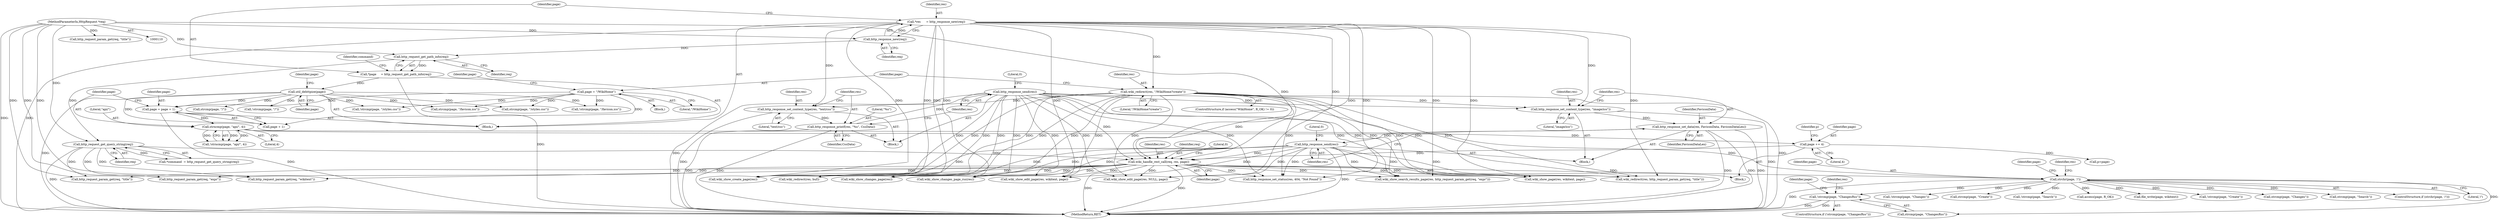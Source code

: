 digraph "0_didiwiki_5e5c796617e1712905dc5462b94bd5e6c08d15ea@API" {
"1000255" [label="(Call,!strcmp(page, \"ChangesRss\"))"];
"1000230" [label="(Call,strchr(page, '/'))"];
"1000193" [label="(Call,strncmp(page, \"api/\", 4))"];
"1000186" [label="(Call,page = page + 1)"];
"1000149" [label="(Call,page = \"/WikiHome\")"];
"1000132" [label="(Call,util_dehttpize(page))"];
"1000119" [label="(Call,*page     = http_request_get_path_info(req))"];
"1000121" [label="(Call,http_request_get_path_info(req))"];
"1000116" [label="(Call,http_response_new(req))"];
"1000111" [label="(MethodParameterIn,HttpRequest *req)"];
"1000223" [label="(Call,wiki_handle_rest_call(req, res, page))"];
"1000126" [label="(Call,http_request_get_query_string(req))"];
"1000165" [label="(Call,http_response_send(res))"];
"1000161" [label="(Call,http_response_printf(res, \"%s\", CssData))"];
"1000158" [label="(Call,http_response_set_content_type(res, \"text/css\"))"];
"1000114" [label="(Call,*res      = http_response_new(req))"];
"1000146" [label="(Call,wiki_redirect(res, \"/WikiHome?create\"))"];
"1000182" [label="(Call,http_response_send(res))"];
"1000178" [label="(Call,http_response_set_data(res, FaviconData, FaviconDataLen))"];
"1000175" [label="(Call,http_response_set_content_type(res, \"image/ico\"))"];
"1000199" [label="(Call,page += 4)"];
"1000183" [label="(Identifier,res)"];
"1000179" [label="(Identifier,res)"];
"1000168" [label="(Literal,0)"];
"1000223" [label="(Call,wiki_handle_rest_call(req, res, page))"];
"1000137" [label="(Identifier,page)"];
"1000159" [label="(Identifier,res)"];
"1000150" [label="(Identifier,page)"];
"1000140" [label="(ControlStructure,if (access(\"WikiHome\", R_OK) != 0))"];
"1000162" [label="(Identifier,res)"];
"1000187" [label="(Identifier,page)"];
"1000196" [label="(Literal,4)"];
"1000230" [label="(Call,strchr(page, '/'))"];
"1000330" [label="(Call,wiki_show_edit_page(res, wikitext, page))"];
"1000185" [label="(Literal,0)"];
"1000157" [label="(Block,)"];
"1000139" [label="(Block,)"];
"1000147" [label="(Identifier,res)"];
"1000348" [label="(Call,wiki_show_edit_page(res, NULL, page))"];
"1000178" [label="(Call,http_response_set_data(res, FaviconData, FaviconDataLen))"];
"1000193" [label="(Call,strncmp(page, \"api/\", 4))"];
"1000199" [label="(Call,page += 4)"];
"1000226" [label="(Identifier,page)"];
"1000117" [label="(Identifier,req)"];
"1000276" [label="(Call,!strcmp(page, \"Create\"))"];
"1000285" [label="(Call,http_request_param_get(req, \"title\"))"];
"1000120" [label="(Identifier,page)"];
"1000175" [label="(Call,http_response_set_content_type(res, \"image/ico\"))"];
"1000194" [label="(Identifier,page)"];
"1000171" [label="(Call,strcmp(page, \"/favicon.ico\"))"];
"1000163" [label="(Literal,\"%s\")"];
"1000231" [label="(Identifier,page)"];
"1000181" [label="(Identifier,FaviconDataLen)"];
"1000247" [label="(Call,strcmp(page, \"Changes\"))"];
"1000126" [label="(Call,http_request_get_query_string(req))"];
"1000234" [label="(Call,http_response_set_status(res, 404, \"Not Found\"))"];
"1000271" [label="(Call,http_request_param_get(req, \"expr\"))"];
"1000265" [label="(Call,strcmp(page, \"Search\"))"];
"1000192" [label="(Call,!strncmp(page, \"api/\", 4))"];
"1000305" [label="(Call,http_request_param_get(req, \"wikitext\"))"];
"1000229" [label="(ControlStructure,if (strchr(page, '/')))"];
"1000225" [label="(Identifier,res)"];
"1000186" [label="(Call,page = page + 1)"];
"1000292" [label="(Call,http_request_param_get(req, \"title\"))"];
"1000119" [label="(Call,*page     = http_request_get_path_info(req))"];
"1000248" [label="(Identifier,page)"];
"1000148" [label="(Literal,\"/WikiHome?create\")"];
"1000232" [label="(Literal,'/')"];
"1000266" [label="(Identifier,page)"];
"1000261" [label="(Identifier,res)"];
"1000269" [label="(Call,wiki_show_search_results_page(res, http_request_param_get(req, \"expr\")))"];
"1000151" [label="(Literal,\"/WikiHome\")"];
"1000201" [label="(Literal,4)"];
"1000336" [label="(Call,wiki_show_page(res, wikitext, page))"];
"1000136" [label="(Call,strcmp(page, \"/\"))"];
"1000132" [label="(Call,util_dehttpize(page))"];
"1000166" [label="(Identifier,res)"];
"1000135" [label="(Call,!strcmp(page, \"/\"))"];
"1000114" [label="(Call,*res      = http_response_new(req))"];
"1000154" [label="(Call,strcmp(page, \"/styles.css\"))"];
"1000177" [label="(Literal,\"image/ico\")"];
"1000122" [label="(Identifier,req)"];
"1000363" [label="(MethodReturn,RET)"];
"1000246" [label="(Call,!strcmp(page, \"Changes\"))"];
"1000133" [label="(Identifier,page)"];
"1000290" [label="(Call,wiki_redirect(res, http_request_param_get(req, \"title\")))"];
"1000277" [label="(Call,strcmp(page, \"Create\"))"];
"1000170" [label="(Call,!strcmp(page, \"/favicon.ico\"))"];
"1000264" [label="(Call,!strcmp(page, \"Search\"))"];
"1000164" [label="(Identifier,CssData)"];
"1000180" [label="(Identifier,FaviconData)"];
"1000297" [label="(Call,wiki_show_create_page(res))"];
"1000112" [label="(Block,)"];
"1000146" [label="(Call,wiki_redirect(res, \"/WikiHome?create\"))"];
"1000116" [label="(Call,http_response_new(req))"];
"1000254" [label="(ControlStructure,if (!strcmp(page, \"ChangesRss\")))"];
"1000161" [label="(Call,http_response_printf(res, \"%s\", CssData))"];
"1000360" [label="(Call,wiki_redirect(res, buf))"];
"1000204" [label="(Identifier,p)"];
"1000235" [label="(Identifier,res)"];
"1000315" [label="(Call,access(page, R_OK))"];
"1000310" [label="(Call,file_write(page, wikitext))"];
"1000256" [label="(Call,strcmp(page, \"ChangesRss\"))"];
"1000111" [label="(MethodParameterIn,HttpRequest *req)"];
"1000203" [label="(Call,p=page)"];
"1000155" [label="(Identifier,page)"];
"1000153" [label="(Call,!strcmp(page, \"/styles.css\"))"];
"1000251" [label="(Call,wiki_show_changes_page(res))"];
"1000174" [label="(Block,)"];
"1000125" [label="(Identifier,command)"];
"1000224" [label="(Identifier,req)"];
"1000255" [label="(Call,!strcmp(page, \"ChangesRss\"))"];
"1000115" [label="(Identifier,res)"];
"1000121" [label="(Call,http_request_get_path_info(req))"];
"1000195" [label="(Literal,\"api/\")"];
"1000160" [label="(Literal,\"text/css\")"];
"1000176" [label="(Identifier,res)"];
"1000127" [label="(Identifier,req)"];
"1000165" [label="(Call,http_response_send(res))"];
"1000188" [label="(Call,page + 1)"];
"1000158" [label="(Call,http_response_set_content_type(res, \"text/css\"))"];
"1000200" [label="(Identifier,page)"];
"1000228" [label="(Literal,0)"];
"1000149" [label="(Call,page = \"/WikiHome\")"];
"1000260" [label="(Call,wiki_show_changes_page_rss(res))"];
"1000197" [label="(Block,)"];
"1000182" [label="(Call,http_response_send(res))"];
"1000124" [label="(Call,*command  = http_request_get_query_string(req))"];
"1000255" -> "1000254"  [label="AST: "];
"1000255" -> "1000256"  [label="CFG: "];
"1000256" -> "1000255"  [label="AST: "];
"1000261" -> "1000255"  [label="CFG: "];
"1000266" -> "1000255"  [label="CFG: "];
"1000255" -> "1000363"  [label="DDG: "];
"1000255" -> "1000363"  [label="DDG: "];
"1000230" -> "1000255"  [label="DDG: "];
"1000230" -> "1000229"  [label="AST: "];
"1000230" -> "1000232"  [label="CFG: "];
"1000231" -> "1000230"  [label="AST: "];
"1000232" -> "1000230"  [label="AST: "];
"1000235" -> "1000230"  [label="CFG: "];
"1000248" -> "1000230"  [label="CFG: "];
"1000230" -> "1000363"  [label="DDG: "];
"1000193" -> "1000230"  [label="DDG: "];
"1000223" -> "1000230"  [label="DDG: "];
"1000230" -> "1000246"  [label="DDG: "];
"1000230" -> "1000247"  [label="DDG: "];
"1000230" -> "1000256"  [label="DDG: "];
"1000230" -> "1000264"  [label="DDG: "];
"1000230" -> "1000265"  [label="DDG: "];
"1000230" -> "1000276"  [label="DDG: "];
"1000230" -> "1000277"  [label="DDG: "];
"1000230" -> "1000310"  [label="DDG: "];
"1000230" -> "1000315"  [label="DDG: "];
"1000193" -> "1000192"  [label="AST: "];
"1000193" -> "1000196"  [label="CFG: "];
"1000194" -> "1000193"  [label="AST: "];
"1000195" -> "1000193"  [label="AST: "];
"1000196" -> "1000193"  [label="AST: "];
"1000192" -> "1000193"  [label="CFG: "];
"1000193" -> "1000192"  [label="DDG: "];
"1000193" -> "1000192"  [label="DDG: "];
"1000193" -> "1000192"  [label="DDG: "];
"1000186" -> "1000193"  [label="DDG: "];
"1000193" -> "1000199"  [label="DDG: "];
"1000186" -> "1000112"  [label="AST: "];
"1000186" -> "1000188"  [label="CFG: "];
"1000187" -> "1000186"  [label="AST: "];
"1000188" -> "1000186"  [label="AST: "];
"1000194" -> "1000186"  [label="CFG: "];
"1000186" -> "1000363"  [label="DDG: "];
"1000149" -> "1000186"  [label="DDG: "];
"1000132" -> "1000186"  [label="DDG: "];
"1000149" -> "1000139"  [label="AST: "];
"1000149" -> "1000151"  [label="CFG: "];
"1000150" -> "1000149"  [label="AST: "];
"1000151" -> "1000149"  [label="AST: "];
"1000155" -> "1000149"  [label="CFG: "];
"1000149" -> "1000153"  [label="DDG: "];
"1000149" -> "1000154"  [label="DDG: "];
"1000149" -> "1000170"  [label="DDG: "];
"1000149" -> "1000171"  [label="DDG: "];
"1000149" -> "1000188"  [label="DDG: "];
"1000132" -> "1000112"  [label="AST: "];
"1000132" -> "1000133"  [label="CFG: "];
"1000133" -> "1000132"  [label="AST: "];
"1000137" -> "1000132"  [label="CFG: "];
"1000132" -> "1000363"  [label="DDG: "];
"1000119" -> "1000132"  [label="DDG: "];
"1000132" -> "1000135"  [label="DDG: "];
"1000132" -> "1000136"  [label="DDG: "];
"1000132" -> "1000153"  [label="DDG: "];
"1000132" -> "1000154"  [label="DDG: "];
"1000132" -> "1000170"  [label="DDG: "];
"1000132" -> "1000171"  [label="DDG: "];
"1000132" -> "1000188"  [label="DDG: "];
"1000119" -> "1000112"  [label="AST: "];
"1000119" -> "1000121"  [label="CFG: "];
"1000120" -> "1000119"  [label="AST: "];
"1000121" -> "1000119"  [label="AST: "];
"1000125" -> "1000119"  [label="CFG: "];
"1000119" -> "1000363"  [label="DDG: "];
"1000121" -> "1000119"  [label="DDG: "];
"1000121" -> "1000122"  [label="CFG: "];
"1000122" -> "1000121"  [label="AST: "];
"1000116" -> "1000121"  [label="DDG: "];
"1000111" -> "1000121"  [label="DDG: "];
"1000121" -> "1000126"  [label="DDG: "];
"1000116" -> "1000114"  [label="AST: "];
"1000116" -> "1000117"  [label="CFG: "];
"1000117" -> "1000116"  [label="AST: "];
"1000114" -> "1000116"  [label="CFG: "];
"1000116" -> "1000114"  [label="DDG: "];
"1000111" -> "1000116"  [label="DDG: "];
"1000111" -> "1000110"  [label="AST: "];
"1000111" -> "1000363"  [label="DDG: "];
"1000111" -> "1000126"  [label="DDG: "];
"1000111" -> "1000223"  [label="DDG: "];
"1000111" -> "1000271"  [label="DDG: "];
"1000111" -> "1000285"  [label="DDG: "];
"1000111" -> "1000292"  [label="DDG: "];
"1000111" -> "1000305"  [label="DDG: "];
"1000223" -> "1000197"  [label="AST: "];
"1000223" -> "1000226"  [label="CFG: "];
"1000224" -> "1000223"  [label="AST: "];
"1000225" -> "1000223"  [label="AST: "];
"1000226" -> "1000223"  [label="AST: "];
"1000228" -> "1000223"  [label="CFG: "];
"1000223" -> "1000363"  [label="DDG: "];
"1000223" -> "1000363"  [label="DDG: "];
"1000126" -> "1000223"  [label="DDG: "];
"1000165" -> "1000223"  [label="DDG: "];
"1000114" -> "1000223"  [label="DDG: "];
"1000146" -> "1000223"  [label="DDG: "];
"1000182" -> "1000223"  [label="DDG: "];
"1000199" -> "1000223"  [label="DDG: "];
"1000223" -> "1000234"  [label="DDG: "];
"1000223" -> "1000251"  [label="DDG: "];
"1000223" -> "1000260"  [label="DDG: "];
"1000223" -> "1000269"  [label="DDG: "];
"1000223" -> "1000271"  [label="DDG: "];
"1000223" -> "1000285"  [label="DDG: "];
"1000223" -> "1000290"  [label="DDG: "];
"1000223" -> "1000297"  [label="DDG: "];
"1000223" -> "1000305"  [label="DDG: "];
"1000223" -> "1000330"  [label="DDG: "];
"1000223" -> "1000336"  [label="DDG: "];
"1000223" -> "1000348"  [label="DDG: "];
"1000223" -> "1000360"  [label="DDG: "];
"1000126" -> "1000124"  [label="AST: "];
"1000126" -> "1000127"  [label="CFG: "];
"1000127" -> "1000126"  [label="AST: "];
"1000124" -> "1000126"  [label="CFG: "];
"1000126" -> "1000363"  [label="DDG: "];
"1000126" -> "1000124"  [label="DDG: "];
"1000126" -> "1000271"  [label="DDG: "];
"1000126" -> "1000285"  [label="DDG: "];
"1000126" -> "1000305"  [label="DDG: "];
"1000165" -> "1000157"  [label="AST: "];
"1000165" -> "1000166"  [label="CFG: "];
"1000166" -> "1000165"  [label="AST: "];
"1000168" -> "1000165"  [label="CFG: "];
"1000165" -> "1000363"  [label="DDG: "];
"1000161" -> "1000165"  [label="DDG: "];
"1000165" -> "1000175"  [label="DDG: "];
"1000165" -> "1000234"  [label="DDG: "];
"1000165" -> "1000251"  [label="DDG: "];
"1000165" -> "1000260"  [label="DDG: "];
"1000165" -> "1000269"  [label="DDG: "];
"1000165" -> "1000290"  [label="DDG: "];
"1000165" -> "1000297"  [label="DDG: "];
"1000165" -> "1000330"  [label="DDG: "];
"1000165" -> "1000336"  [label="DDG: "];
"1000165" -> "1000348"  [label="DDG: "];
"1000165" -> "1000360"  [label="DDG: "];
"1000161" -> "1000157"  [label="AST: "];
"1000161" -> "1000164"  [label="CFG: "];
"1000162" -> "1000161"  [label="AST: "];
"1000163" -> "1000161"  [label="AST: "];
"1000164" -> "1000161"  [label="AST: "];
"1000166" -> "1000161"  [label="CFG: "];
"1000161" -> "1000363"  [label="DDG: "];
"1000161" -> "1000363"  [label="DDG: "];
"1000158" -> "1000161"  [label="DDG: "];
"1000158" -> "1000157"  [label="AST: "];
"1000158" -> "1000160"  [label="CFG: "];
"1000159" -> "1000158"  [label="AST: "];
"1000160" -> "1000158"  [label="AST: "];
"1000162" -> "1000158"  [label="CFG: "];
"1000158" -> "1000363"  [label="DDG: "];
"1000114" -> "1000158"  [label="DDG: "];
"1000146" -> "1000158"  [label="DDG: "];
"1000114" -> "1000112"  [label="AST: "];
"1000115" -> "1000114"  [label="AST: "];
"1000120" -> "1000114"  [label="CFG: "];
"1000114" -> "1000363"  [label="DDG: "];
"1000114" -> "1000146"  [label="DDG: "];
"1000114" -> "1000175"  [label="DDG: "];
"1000114" -> "1000234"  [label="DDG: "];
"1000114" -> "1000251"  [label="DDG: "];
"1000114" -> "1000260"  [label="DDG: "];
"1000114" -> "1000269"  [label="DDG: "];
"1000114" -> "1000290"  [label="DDG: "];
"1000114" -> "1000297"  [label="DDG: "];
"1000114" -> "1000330"  [label="DDG: "];
"1000114" -> "1000336"  [label="DDG: "];
"1000114" -> "1000348"  [label="DDG: "];
"1000114" -> "1000360"  [label="DDG: "];
"1000146" -> "1000140"  [label="AST: "];
"1000146" -> "1000148"  [label="CFG: "];
"1000147" -> "1000146"  [label="AST: "];
"1000148" -> "1000146"  [label="AST: "];
"1000150" -> "1000146"  [label="CFG: "];
"1000146" -> "1000363"  [label="DDG: "];
"1000146" -> "1000175"  [label="DDG: "];
"1000146" -> "1000234"  [label="DDG: "];
"1000146" -> "1000251"  [label="DDG: "];
"1000146" -> "1000260"  [label="DDG: "];
"1000146" -> "1000269"  [label="DDG: "];
"1000146" -> "1000290"  [label="DDG: "];
"1000146" -> "1000297"  [label="DDG: "];
"1000146" -> "1000330"  [label="DDG: "];
"1000146" -> "1000336"  [label="DDG: "];
"1000146" -> "1000348"  [label="DDG: "];
"1000146" -> "1000360"  [label="DDG: "];
"1000182" -> "1000174"  [label="AST: "];
"1000182" -> "1000183"  [label="CFG: "];
"1000183" -> "1000182"  [label="AST: "];
"1000185" -> "1000182"  [label="CFG: "];
"1000182" -> "1000363"  [label="DDG: "];
"1000178" -> "1000182"  [label="DDG: "];
"1000182" -> "1000234"  [label="DDG: "];
"1000182" -> "1000251"  [label="DDG: "];
"1000182" -> "1000260"  [label="DDG: "];
"1000182" -> "1000269"  [label="DDG: "];
"1000182" -> "1000290"  [label="DDG: "];
"1000182" -> "1000297"  [label="DDG: "];
"1000182" -> "1000330"  [label="DDG: "];
"1000182" -> "1000336"  [label="DDG: "];
"1000182" -> "1000348"  [label="DDG: "];
"1000182" -> "1000360"  [label="DDG: "];
"1000178" -> "1000174"  [label="AST: "];
"1000178" -> "1000181"  [label="CFG: "];
"1000179" -> "1000178"  [label="AST: "];
"1000180" -> "1000178"  [label="AST: "];
"1000181" -> "1000178"  [label="AST: "];
"1000183" -> "1000178"  [label="CFG: "];
"1000178" -> "1000363"  [label="DDG: "];
"1000178" -> "1000363"  [label="DDG: "];
"1000178" -> "1000363"  [label="DDG: "];
"1000175" -> "1000178"  [label="DDG: "];
"1000175" -> "1000174"  [label="AST: "];
"1000175" -> "1000177"  [label="CFG: "];
"1000176" -> "1000175"  [label="AST: "];
"1000177" -> "1000175"  [label="AST: "];
"1000179" -> "1000175"  [label="CFG: "];
"1000175" -> "1000363"  [label="DDG: "];
"1000199" -> "1000197"  [label="AST: "];
"1000199" -> "1000201"  [label="CFG: "];
"1000200" -> "1000199"  [label="AST: "];
"1000201" -> "1000199"  [label="AST: "];
"1000204" -> "1000199"  [label="CFG: "];
"1000199" -> "1000203"  [label="DDG: "];
}
